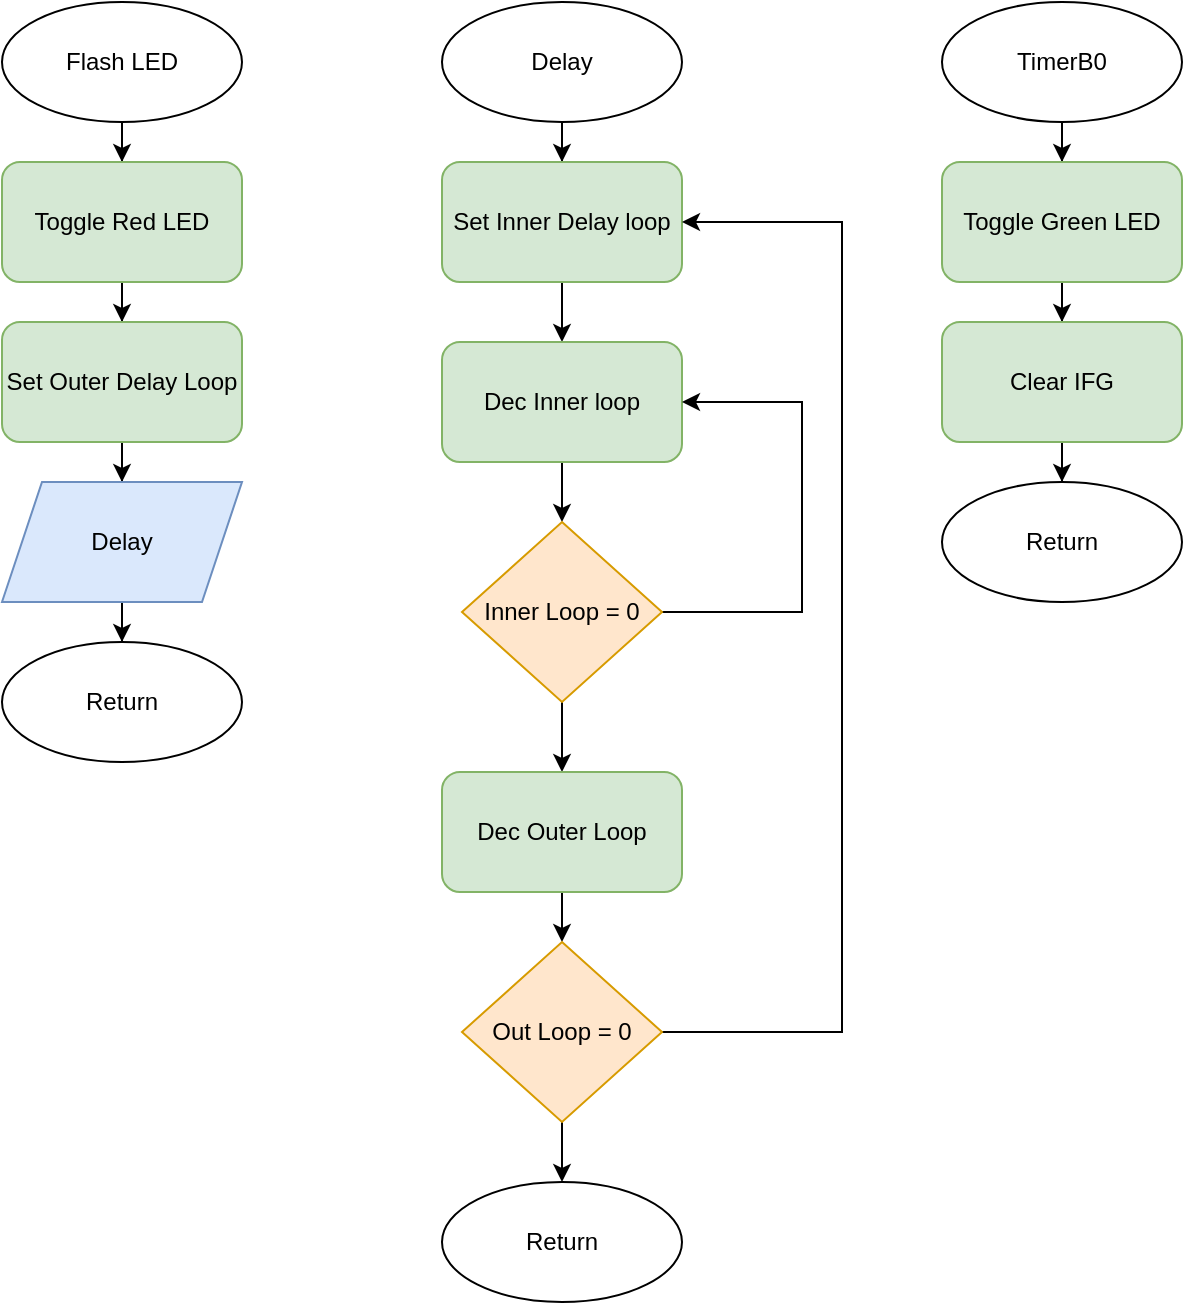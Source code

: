 <mxfile version="24.7.17">
  <diagram id="C5RBs43oDa-KdzZeNtuy" name="Page-1">
    <mxGraphModel dx="1012" dy="730" grid="1" gridSize="10" guides="1" tooltips="1" connect="1" arrows="1" fold="1" page="1" pageScale="1" pageWidth="827" pageHeight="1169" math="0" shadow="0">
      <root>
        <mxCell id="WIyWlLk6GJQsqaUBKTNV-0" />
        <mxCell id="WIyWlLk6GJQsqaUBKTNV-1" parent="WIyWlLk6GJQsqaUBKTNV-0" />
        <mxCell id="bsGATR1NlvI8u6AuqrS--14" style="edgeStyle=orthogonalEdgeStyle;rounded=0;orthogonalLoop=1;jettySize=auto;html=1;" parent="WIyWlLk6GJQsqaUBKTNV-1" source="bsGATR1NlvI8u6AuqrS--7" target="bsGATR1NlvI8u6AuqrS--8" edge="1">
          <mxGeometry relative="1" as="geometry" />
        </mxCell>
        <mxCell id="bsGATR1NlvI8u6AuqrS--7" value="Flash LED" style="ellipse;whiteSpace=wrap;html=1;" parent="WIyWlLk6GJQsqaUBKTNV-1" vertex="1">
          <mxGeometry x="180" y="170" width="120" height="60" as="geometry" />
        </mxCell>
        <mxCell id="bsGATR1NlvI8u6AuqrS--15" style="edgeStyle=orthogonalEdgeStyle;rounded=0;orthogonalLoop=1;jettySize=auto;html=1;" parent="WIyWlLk6GJQsqaUBKTNV-1" source="bsGATR1NlvI8u6AuqrS--8" target="bsGATR1NlvI8u6AuqrS--9" edge="1">
          <mxGeometry relative="1" as="geometry" />
        </mxCell>
        <mxCell id="bsGATR1NlvI8u6AuqrS--8" value="Toggle Red LED" style="rounded=1;whiteSpace=wrap;html=1;fillColor=#d5e8d4;strokeColor=#82b366;" parent="WIyWlLk6GJQsqaUBKTNV-1" vertex="1">
          <mxGeometry x="180" y="250" width="120" height="60" as="geometry" />
        </mxCell>
        <mxCell id="bsGATR1NlvI8u6AuqrS--16" style="edgeStyle=orthogonalEdgeStyle;rounded=0;orthogonalLoop=1;jettySize=auto;html=1;entryX=0.5;entryY=0;entryDx=0;entryDy=0;" parent="WIyWlLk6GJQsqaUBKTNV-1" source="bsGATR1NlvI8u6AuqrS--9" target="bsGATR1NlvI8u6AuqrS--11" edge="1">
          <mxGeometry relative="1" as="geometry" />
        </mxCell>
        <mxCell id="bsGATR1NlvI8u6AuqrS--9" value="Set Outer Delay Loop" style="rounded=1;whiteSpace=wrap;html=1;fillColor=#d5e8d4;strokeColor=#82b366;" parent="WIyWlLk6GJQsqaUBKTNV-1" vertex="1">
          <mxGeometry x="180" y="330" width="120" height="60" as="geometry" />
        </mxCell>
        <mxCell id="bsGATR1NlvI8u6AuqrS--17" style="edgeStyle=orthogonalEdgeStyle;rounded=0;orthogonalLoop=1;jettySize=auto;html=1;" parent="WIyWlLk6GJQsqaUBKTNV-1" source="bsGATR1NlvI8u6AuqrS--11" target="bsGATR1NlvI8u6AuqrS--13" edge="1">
          <mxGeometry relative="1" as="geometry" />
        </mxCell>
        <mxCell id="bsGATR1NlvI8u6AuqrS--11" value="Delay" style="shape=parallelogram;perimeter=parallelogramPerimeter;whiteSpace=wrap;html=1;fixedSize=1;fillColor=#dae8fc;strokeColor=#6c8ebf;" parent="WIyWlLk6GJQsqaUBKTNV-1" vertex="1">
          <mxGeometry x="180" y="410" width="120" height="60" as="geometry" />
        </mxCell>
        <mxCell id="bsGATR1NlvI8u6AuqrS--13" value="Return" style="ellipse;whiteSpace=wrap;html=1;" parent="WIyWlLk6GJQsqaUBKTNV-1" vertex="1">
          <mxGeometry x="180" y="490" width="120" height="60" as="geometry" />
        </mxCell>
        <mxCell id="bsGATR1NlvI8u6AuqrS--25" style="edgeStyle=orthogonalEdgeStyle;rounded=0;orthogonalLoop=1;jettySize=auto;html=1;" parent="WIyWlLk6GJQsqaUBKTNV-1" source="bsGATR1NlvI8u6AuqrS--18" target="bsGATR1NlvI8u6AuqrS--19" edge="1">
          <mxGeometry relative="1" as="geometry" />
        </mxCell>
        <mxCell id="bsGATR1NlvI8u6AuqrS--18" value="D&lt;span style=&quot;background-color: initial;&quot;&gt;elay&lt;/span&gt;" style="ellipse;whiteSpace=wrap;html=1;" parent="WIyWlLk6GJQsqaUBKTNV-1" vertex="1">
          <mxGeometry x="400" y="170" width="120" height="60" as="geometry" />
        </mxCell>
        <mxCell id="bsGATR1NlvI8u6AuqrS--26" style="edgeStyle=orthogonalEdgeStyle;rounded=0;orthogonalLoop=1;jettySize=auto;html=1;" parent="WIyWlLk6GJQsqaUBKTNV-1" source="bsGATR1NlvI8u6AuqrS--19" target="bsGATR1NlvI8u6AuqrS--20" edge="1">
          <mxGeometry relative="1" as="geometry" />
        </mxCell>
        <mxCell id="bsGATR1NlvI8u6AuqrS--19" value="Set Inner Delay loop" style="rounded=1;whiteSpace=wrap;html=1;fillColor=#d5e8d4;strokeColor=#82b366;" parent="WIyWlLk6GJQsqaUBKTNV-1" vertex="1">
          <mxGeometry x="400" y="250" width="120" height="60" as="geometry" />
        </mxCell>
        <mxCell id="bsGATR1NlvI8u6AuqrS--27" style="edgeStyle=orthogonalEdgeStyle;rounded=0;orthogonalLoop=1;jettySize=auto;html=1;entryX=0.5;entryY=0;entryDx=0;entryDy=0;" parent="WIyWlLk6GJQsqaUBKTNV-1" source="bsGATR1NlvI8u6AuqrS--20" target="bsGATR1NlvI8u6AuqrS--21" edge="1">
          <mxGeometry relative="1" as="geometry" />
        </mxCell>
        <mxCell id="bsGATR1NlvI8u6AuqrS--20" value="Dec Inner loop" style="rounded=1;whiteSpace=wrap;html=1;fillColor=#d5e8d4;strokeColor=#82b366;" parent="WIyWlLk6GJQsqaUBKTNV-1" vertex="1">
          <mxGeometry x="400" y="340" width="120" height="60" as="geometry" />
        </mxCell>
        <mxCell id="bsGATR1NlvI8u6AuqrS--28" style="edgeStyle=orthogonalEdgeStyle;rounded=0;orthogonalLoop=1;jettySize=auto;html=1;entryX=1;entryY=0.5;entryDx=0;entryDy=0;" parent="WIyWlLk6GJQsqaUBKTNV-1" source="bsGATR1NlvI8u6AuqrS--21" target="bsGATR1NlvI8u6AuqrS--20" edge="1">
          <mxGeometry relative="1" as="geometry">
            <Array as="points">
              <mxPoint x="580" y="475" />
              <mxPoint x="580" y="370" />
            </Array>
          </mxGeometry>
        </mxCell>
        <mxCell id="bsGATR1NlvI8u6AuqrS--29" style="edgeStyle=orthogonalEdgeStyle;rounded=0;orthogonalLoop=1;jettySize=auto;html=1;exitX=0.5;exitY=1;exitDx=0;exitDy=0;entryX=0.5;entryY=0;entryDx=0;entryDy=0;" parent="WIyWlLk6GJQsqaUBKTNV-1" source="bsGATR1NlvI8u6AuqrS--21" target="bsGATR1NlvI8u6AuqrS--22" edge="1">
          <mxGeometry relative="1" as="geometry" />
        </mxCell>
        <mxCell id="bsGATR1NlvI8u6AuqrS--21" value="Inner Loop = 0" style="rhombus;whiteSpace=wrap;html=1;fillColor=#ffe6cc;strokeColor=#d79b00;" parent="WIyWlLk6GJQsqaUBKTNV-1" vertex="1">
          <mxGeometry x="410" y="430" width="100" height="90" as="geometry" />
        </mxCell>
        <mxCell id="bsGATR1NlvI8u6AuqrS--31" value="" style="edgeStyle=orthogonalEdgeStyle;rounded=0;orthogonalLoop=1;jettySize=auto;html=1;" parent="WIyWlLk6GJQsqaUBKTNV-1" source="bsGATR1NlvI8u6AuqrS--22" target="bsGATR1NlvI8u6AuqrS--23" edge="1">
          <mxGeometry relative="1" as="geometry" />
        </mxCell>
        <mxCell id="bsGATR1NlvI8u6AuqrS--22" value="Dec Outer Loop" style="rounded=1;whiteSpace=wrap;html=1;fillColor=#d5e8d4;strokeColor=#82b366;" parent="WIyWlLk6GJQsqaUBKTNV-1" vertex="1">
          <mxGeometry x="400" y="555" width="120" height="60" as="geometry" />
        </mxCell>
        <mxCell id="bsGATR1NlvI8u6AuqrS--33" style="edgeStyle=orthogonalEdgeStyle;rounded=0;orthogonalLoop=1;jettySize=auto;html=1;entryX=1;entryY=0.5;entryDx=0;entryDy=0;" parent="WIyWlLk6GJQsqaUBKTNV-1" source="bsGATR1NlvI8u6AuqrS--23" target="bsGATR1NlvI8u6AuqrS--19" edge="1">
          <mxGeometry relative="1" as="geometry">
            <Array as="points">
              <mxPoint x="600" y="685" />
              <mxPoint x="600" y="280" />
            </Array>
          </mxGeometry>
        </mxCell>
        <mxCell id="bsGATR1NlvI8u6AuqrS--34" value="" style="edgeStyle=orthogonalEdgeStyle;rounded=0;orthogonalLoop=1;jettySize=auto;html=1;" parent="WIyWlLk6GJQsqaUBKTNV-1" source="bsGATR1NlvI8u6AuqrS--23" target="bsGATR1NlvI8u6AuqrS--24" edge="1">
          <mxGeometry relative="1" as="geometry" />
        </mxCell>
        <mxCell id="bsGATR1NlvI8u6AuqrS--23" value="Out Loop = 0" style="rhombus;whiteSpace=wrap;html=1;fillColor=#ffe6cc;strokeColor=#d79b00;" parent="WIyWlLk6GJQsqaUBKTNV-1" vertex="1">
          <mxGeometry x="410" y="640" width="100" height="90" as="geometry" />
        </mxCell>
        <mxCell id="bsGATR1NlvI8u6AuqrS--24" value="Return" style="ellipse;whiteSpace=wrap;html=1;" parent="WIyWlLk6GJQsqaUBKTNV-1" vertex="1">
          <mxGeometry x="400" y="760" width="120" height="60" as="geometry" />
        </mxCell>
        <mxCell id="NJbDV6No8yJSkz2xtUvn-5" style="edgeStyle=orthogonalEdgeStyle;rounded=0;orthogonalLoop=1;jettySize=auto;html=1;entryX=0.5;entryY=0;entryDx=0;entryDy=0;" edge="1" parent="WIyWlLk6GJQsqaUBKTNV-1" source="NJbDV6No8yJSkz2xtUvn-0" target="NJbDV6No8yJSkz2xtUvn-1">
          <mxGeometry relative="1" as="geometry" />
        </mxCell>
        <mxCell id="NJbDV6No8yJSkz2xtUvn-0" value="TimerB0" style="ellipse;whiteSpace=wrap;html=1;" vertex="1" parent="WIyWlLk6GJQsqaUBKTNV-1">
          <mxGeometry x="650" y="170" width="120" height="60" as="geometry" />
        </mxCell>
        <mxCell id="NJbDV6No8yJSkz2xtUvn-6" style="edgeStyle=orthogonalEdgeStyle;rounded=0;orthogonalLoop=1;jettySize=auto;html=1;" edge="1" parent="WIyWlLk6GJQsqaUBKTNV-1" source="NJbDV6No8yJSkz2xtUvn-1" target="NJbDV6No8yJSkz2xtUvn-2">
          <mxGeometry relative="1" as="geometry" />
        </mxCell>
        <mxCell id="NJbDV6No8yJSkz2xtUvn-1" value="Toggle Green LED" style="rounded=1;whiteSpace=wrap;html=1;fillColor=#d5e8d4;strokeColor=#82b366;" vertex="1" parent="WIyWlLk6GJQsqaUBKTNV-1">
          <mxGeometry x="650" y="250" width="120" height="60" as="geometry" />
        </mxCell>
        <mxCell id="NJbDV6No8yJSkz2xtUvn-7" style="edgeStyle=orthogonalEdgeStyle;rounded=0;orthogonalLoop=1;jettySize=auto;html=1;" edge="1" parent="WIyWlLk6GJQsqaUBKTNV-1" source="NJbDV6No8yJSkz2xtUvn-2" target="NJbDV6No8yJSkz2xtUvn-3">
          <mxGeometry relative="1" as="geometry" />
        </mxCell>
        <mxCell id="NJbDV6No8yJSkz2xtUvn-2" value="Clear IFG" style="rounded=1;whiteSpace=wrap;html=1;fillColor=#d5e8d4;strokeColor=#82b366;" vertex="1" parent="WIyWlLk6GJQsqaUBKTNV-1">
          <mxGeometry x="650" y="330" width="120" height="60" as="geometry" />
        </mxCell>
        <mxCell id="NJbDV6No8yJSkz2xtUvn-3" value="Return" style="ellipse;whiteSpace=wrap;html=1;" vertex="1" parent="WIyWlLk6GJQsqaUBKTNV-1">
          <mxGeometry x="650" y="410" width="120" height="60" as="geometry" />
        </mxCell>
      </root>
    </mxGraphModel>
  </diagram>
</mxfile>
